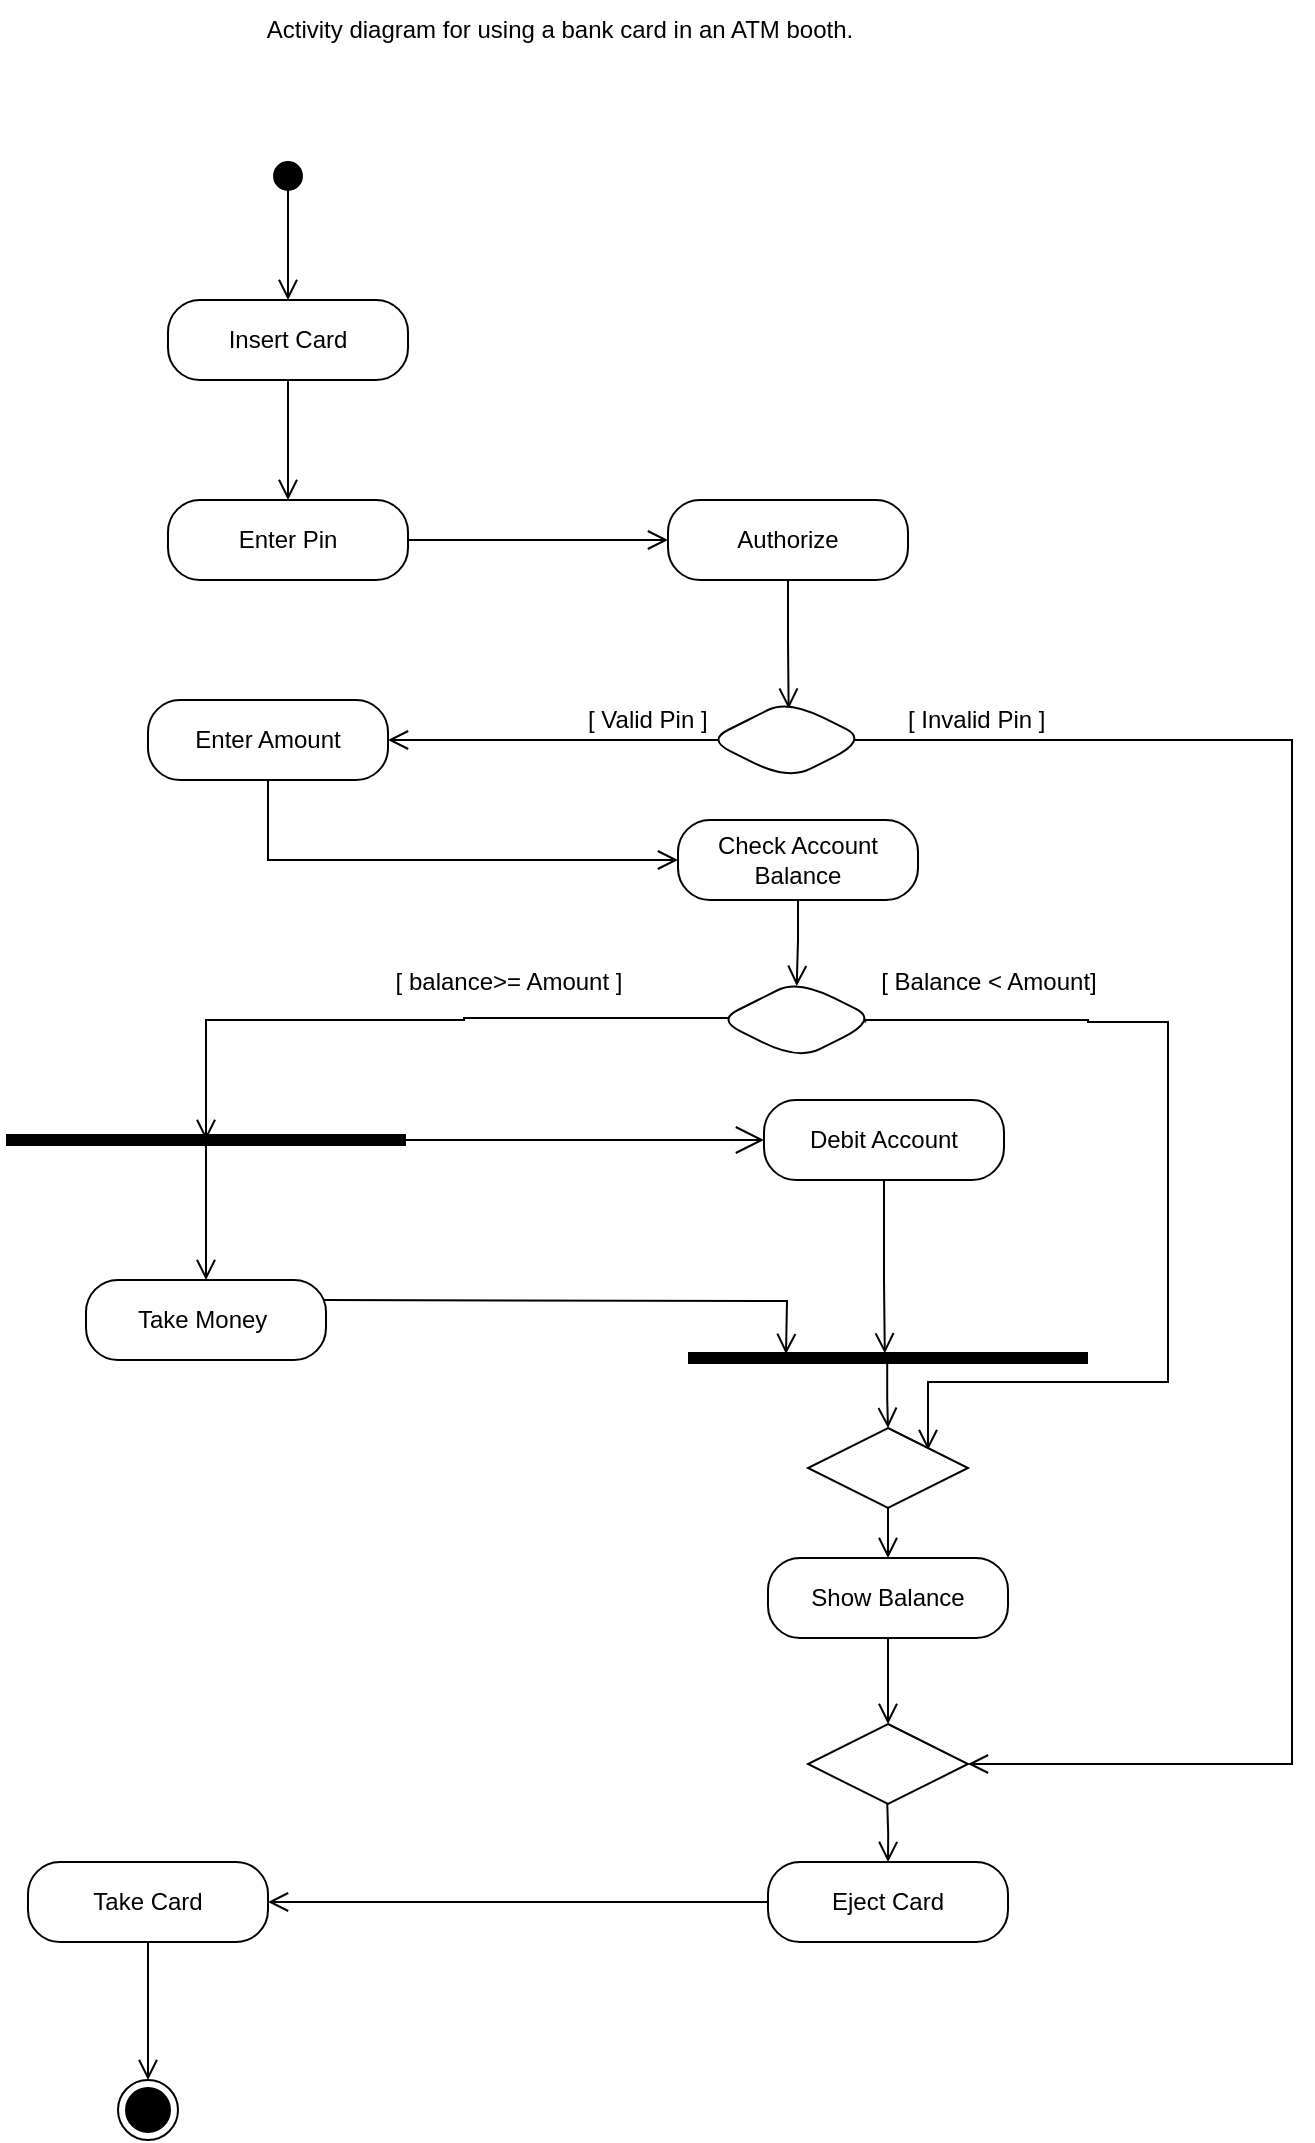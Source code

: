 <mxfile version="25.0.1">
  <diagram name="Page-1" id="gYGNBmSfirt2SsFL4rh4">
    <mxGraphModel dx="1400" dy="575" grid="1" gridSize="10" guides="1" tooltips="1" connect="1" arrows="1" fold="1" page="1" pageScale="1" pageWidth="850" pageHeight="1100" math="0" shadow="0">
      <root>
        <mxCell id="0" />
        <mxCell id="1" parent="0" />
        <mxCell id="4XthW7f6cI7X_NeO6vTp-7" value="" style="html=1;verticalAlign=bottom;startArrow=circle;startFill=1;endArrow=open;startSize=6;endSize=8;curved=0;rounded=0;" edge="1" parent="1">
          <mxGeometry width="80" relative="1" as="geometry">
            <mxPoint x="280" y="90" as="sourcePoint" />
            <mxPoint x="280" y="160" as="targetPoint" />
          </mxGeometry>
        </mxCell>
        <mxCell id="4XthW7f6cI7X_NeO6vTp-12" value="" style="edgeStyle=orthogonalEdgeStyle;html=1;verticalAlign=bottom;endArrow=open;endSize=8;strokeColor=#000000;rounded=0;fontFamily=Helvetica;fontSize=12;fontColor=#000000;" edge="1" source="4XthW7f6cI7X_NeO6vTp-11" parent="1">
          <mxGeometry relative="1" as="geometry">
            <mxPoint x="280" y="260" as="targetPoint" />
          </mxGeometry>
        </mxCell>
        <mxCell id="4XthW7f6cI7X_NeO6vTp-14" value="" style="edgeStyle=orthogonalEdgeStyle;html=1;verticalAlign=bottom;endArrow=open;endSize=8;strokeColor=#000000;rounded=0;fontFamily=Helvetica;fontSize=12;fontColor=#000000;" edge="1" source="4XthW7f6cI7X_NeO6vTp-13" parent="1">
          <mxGeometry relative="1" as="geometry">
            <mxPoint x="470" y="280" as="targetPoint" />
          </mxGeometry>
        </mxCell>
        <mxCell id="4XthW7f6cI7X_NeO6vTp-16" value="" style="edgeStyle=orthogonalEdgeStyle;html=1;verticalAlign=bottom;endArrow=open;endSize=8;strokeColor=#000000;rounded=0;fontFamily=Helvetica;fontSize=12;fontColor=#000000;entryX=0.504;entryY=0.108;entryDx=0;entryDy=0;entryPerimeter=0;" edge="1" source="4XthW7f6cI7X_NeO6vTp-15" parent="1" target="4XthW7f6cI7X_NeO6vTp-17">
          <mxGeometry relative="1" as="geometry">
            <mxPoint x="530" y="360" as="targetPoint" />
          </mxGeometry>
        </mxCell>
        <mxCell id="4XthW7f6cI7X_NeO6vTp-17" value="" style="rhombus;whiteSpace=wrap;html=1;fontColor=#000000;fillColor=#ffffff;strokeColor=#000000;rounded=1;align=center;verticalAlign=middle;arcSize=40;fontFamily=Helvetica;fontSize=12;" vertex="1" parent="1">
          <mxGeometry x="490" y="360" width="80" height="40" as="geometry" />
        </mxCell>
        <mxCell id="4XthW7f6cI7X_NeO6vTp-18" value="" style="edgeStyle=orthogonalEdgeStyle;html=1;verticalAlign=bottom;endArrow=open;endSize=8;strokeColor=#000000;rounded=0;fontFamily=Helvetica;fontSize=12;fontColor=#000000;" edge="1" parent="1" target="4XthW7f6cI7X_NeO6vTp-47">
          <mxGeometry relative="1" as="geometry">
            <mxPoint x="622.4" y="891.6" as="targetPoint" />
            <mxPoint x="570" y="380" as="sourcePoint" />
            <Array as="points">
              <mxPoint x="563" y="380" />
              <mxPoint x="782" y="380" />
              <mxPoint x="782" y="892" />
            </Array>
          </mxGeometry>
        </mxCell>
        <mxCell id="4XthW7f6cI7X_NeO6vTp-19" value="" style="edgeStyle=orthogonalEdgeStyle;html=1;verticalAlign=bottom;endArrow=open;endSize=8;strokeColor=#000000;rounded=0;fontFamily=Helvetica;fontSize=12;fontColor=#000000;exitX=0.067;exitY=0.5;exitDx=0;exitDy=0;exitPerimeter=0;" edge="1" source="4XthW7f6cI7X_NeO6vTp-17" parent="1">
          <mxGeometry x="-1" relative="1" as="geometry">
            <mxPoint x="330" y="380" as="targetPoint" />
          </mxGeometry>
        </mxCell>
        <mxCell id="4XthW7f6cI7X_NeO6vTp-20" value="&lt;span style=&quot;color: rgb(0, 0, 0); font-family: Helvetica; font-size: 12px; font-style: normal; font-variant-ligatures: normal; font-variant-caps: normal; font-weight: 400; letter-spacing: normal; orphans: 2; text-align: left; text-indent: 0px; text-transform: none; widows: 2; word-spacing: 0px; -webkit-text-stroke-width: 0px; white-space: nowrap; background-color: rgb(255, 255, 255); text-decoration-thickness: initial; text-decoration-style: initial; text-decoration-color: initial; display: inline !important; float: none;&quot;&gt;[ Valid Pin ]&lt;/span&gt;" style="text;whiteSpace=wrap;html=1;fontFamily=Helvetica;fontSize=12;fontColor=#000000;" vertex="1" parent="1">
          <mxGeometry x="428" y="356" width="50" height="40" as="geometry" />
        </mxCell>
        <mxCell id="4XthW7f6cI7X_NeO6vTp-21" value="Enter Amount" style="rounded=1;whiteSpace=wrap;html=1;arcSize=40;fontColor=#000000;fillColor=#ffffff;strokeColor=#000000;align=center;verticalAlign=middle;fontFamily=Helvetica;fontSize=12;" vertex="1" parent="1">
          <mxGeometry x="210" y="360" width="120" height="40" as="geometry" />
        </mxCell>
        <mxCell id="4XthW7f6cI7X_NeO6vTp-22" value="" style="edgeStyle=orthogonalEdgeStyle;html=1;verticalAlign=bottom;endArrow=open;endSize=8;strokeColor=#000000;rounded=0;fontFamily=Helvetica;fontSize=12;fontColor=#000000;" edge="1" source="4XthW7f6cI7X_NeO6vTp-21" parent="1" target="4XthW7f6cI7X_NeO6vTp-23">
          <mxGeometry relative="1" as="geometry">
            <mxPoint x="490" y="440" as="targetPoint" />
            <mxPoint x="270" y="410" as="sourcePoint" />
            <Array as="points">
              <mxPoint x="270" y="440" />
            </Array>
          </mxGeometry>
        </mxCell>
        <mxCell id="4XthW7f6cI7X_NeO6vTp-23" value="Check Account&lt;br&gt;Balance" style="rounded=1;whiteSpace=wrap;html=1;arcSize=40;fontColor=#000000;fillColor=#ffffff;strokeColor=#000000;align=center;verticalAlign=middle;fontFamily=Helvetica;fontSize=12;" vertex="1" parent="1">
          <mxGeometry x="475" y="420" width="120" height="40" as="geometry" />
        </mxCell>
        <mxCell id="4XthW7f6cI7X_NeO6vTp-24" value="" style="edgeStyle=orthogonalEdgeStyle;html=1;verticalAlign=bottom;endArrow=open;endSize=8;strokeColor=#000000;rounded=0;fontFamily=Helvetica;fontSize=12;fontColor=#000000;entryX=0.492;entryY=0.075;entryDx=0;entryDy=0;entryPerimeter=0;" edge="1" source="4XthW7f6cI7X_NeO6vTp-23" parent="1" target="4XthW7f6cI7X_NeO6vTp-25">
          <mxGeometry relative="1" as="geometry">
            <mxPoint x="535" y="500" as="targetPoint" />
          </mxGeometry>
        </mxCell>
        <mxCell id="4XthW7f6cI7X_NeO6vTp-25" value="" style="rhombus;whiteSpace=wrap;html=1;fontColor=#000000;fillColor=#ffffff;strokeColor=#000000;rounded=1;align=center;verticalAlign=middle;arcSize=40;fontFamily=Helvetica;fontSize=12;" vertex="1" parent="1">
          <mxGeometry x="495" y="500" width="80" height="40" as="geometry" />
        </mxCell>
        <mxCell id="4XthW7f6cI7X_NeO6vTp-26" value="[ Balance &amp;lt; Amount]" style="edgeStyle=orthogonalEdgeStyle;html=1;verticalAlign=bottom;endArrow=open;endSize=8;strokeColor=#000000;rounded=0;fontFamily=Helvetica;fontSize=12;fontColor=#000000;exitX=0.92;exitY=0.505;exitDx=0;exitDy=0;exitPerimeter=0;" edge="1" parent="1">
          <mxGeometry x="-0.743" y="10" relative="1" as="geometry">
            <mxPoint x="600" y="735" as="targetPoint" />
            <mxPoint x="568.6" y="521.2" as="sourcePoint" />
            <Array as="points">
              <mxPoint x="569" y="520" />
              <mxPoint x="680" y="520" />
              <mxPoint x="680" y="521" />
              <mxPoint x="720" y="521" />
              <mxPoint x="720" y="701" />
              <mxPoint x="600" y="701" />
            </Array>
            <mxPoint as="offset" />
          </mxGeometry>
        </mxCell>
        <mxCell id="4XthW7f6cI7X_NeO6vTp-27" value="[ balance&amp;gt;= Amount ]" style="edgeStyle=orthogonalEdgeStyle;html=1;verticalAlign=bottom;endArrow=open;endSize=8;strokeColor=#000000;rounded=0;fontFamily=Helvetica;fontSize=12;fontColor=#000000;exitX=0.065;exitY=0.476;exitDx=0;exitDy=0;exitPerimeter=0;" edge="1" source="4XthW7f6cI7X_NeO6vTp-25" parent="1">
          <mxGeometry x="-0.316" y="-9" relative="1" as="geometry">
            <mxPoint x="239" y="580" as="targetPoint" />
            <mxPoint x="495" y="520.0" as="sourcePoint" />
            <Array as="points">
              <mxPoint x="368" y="519" />
              <mxPoint x="239" y="520" />
            </Array>
            <mxPoint as="offset" />
          </mxGeometry>
        </mxCell>
        <mxCell id="4XthW7f6cI7X_NeO6vTp-28" value="" style="group" vertex="1" connectable="0" parent="1">
          <mxGeometry x="220" y="160" width="370" height="140" as="geometry" />
        </mxCell>
        <mxCell id="4XthW7f6cI7X_NeO6vTp-11" value="Insert Card" style="rounded=1;whiteSpace=wrap;html=1;arcSize=40;fontColor=#000000;fillColor=#ffffff;strokeColor=#000000;align=center;verticalAlign=middle;fontFamily=Helvetica;fontSize=12;" vertex="1" parent="4XthW7f6cI7X_NeO6vTp-28">
          <mxGeometry width="120" height="40" as="geometry" />
        </mxCell>
        <mxCell id="4XthW7f6cI7X_NeO6vTp-13" value="Enter Pin" style="rounded=1;whiteSpace=wrap;html=1;arcSize=40;fontColor=#000000;fillColor=#ffffff;strokeColor=#000000;align=center;verticalAlign=middle;fontFamily=Helvetica;fontSize=12;movable=1;resizable=1;rotatable=1;deletable=1;editable=1;locked=0;connectable=1;" vertex="1" parent="4XthW7f6cI7X_NeO6vTp-28">
          <mxGeometry y="100" width="120" height="40" as="geometry" />
        </mxCell>
        <mxCell id="4XthW7f6cI7X_NeO6vTp-15" value="Authorize" style="rounded=1;whiteSpace=wrap;html=1;arcSize=40;fontColor=#000000;fillColor=#ffffff;strokeColor=#000000;align=center;verticalAlign=middle;fontFamily=Helvetica;fontSize=12;" vertex="1" parent="4XthW7f6cI7X_NeO6vTp-28">
          <mxGeometry x="250" y="100" width="120" height="40" as="geometry" />
        </mxCell>
        <mxCell id="4XthW7f6cI7X_NeO6vTp-29" value="" style="shape=line;html=1;strokeWidth=6;strokeColor=#000000;pointerEvents=0;align=center;verticalAlign=top;fontFamily=Helvetica;fontSize=12;fontColor=default;fillColor=none;gradientColor=none;" vertex="1" parent="1">
          <mxGeometry x="139" y="575" width="200" height="10" as="geometry" />
        </mxCell>
        <mxCell id="4XthW7f6cI7X_NeO6vTp-30" value="" style="edgeStyle=orthogonalEdgeStyle;html=1;verticalAlign=bottom;endArrow=open;endSize=8;strokeColor=#000000;rounded=0;fontFamily=Helvetica;fontSize=12;fontColor=#000000;" edge="1" parent="1">
          <mxGeometry relative="1" as="geometry">
            <mxPoint x="239" y="650" as="targetPoint" />
            <mxPoint x="239" y="580" as="sourcePoint" />
          </mxGeometry>
        </mxCell>
        <mxCell id="4XthW7f6cI7X_NeO6vTp-32" value="" style="endArrow=open;endFill=1;endSize=12;html=1;rounded=0;fontFamily=Helvetica;fontSize=12;fontColor=default;entryX=0;entryY=0.5;entryDx=0;entryDy=0;exitX=1;exitY=0.5;exitDx=0;exitDy=0;exitPerimeter=0;" edge="1" parent="1" source="4XthW7f6cI7X_NeO6vTp-29" target="4XthW7f6cI7X_NeO6vTp-35">
          <mxGeometry width="160" relative="1" as="geometry">
            <mxPoint x="339" y="574.75" as="sourcePoint" />
            <mxPoint x="499" y="574.75" as="targetPoint" />
          </mxGeometry>
        </mxCell>
        <mxCell id="4XthW7f6cI7X_NeO6vTp-33" value="Take Money&amp;nbsp;" style="rounded=1;whiteSpace=wrap;html=1;arcSize=40;fontColor=#000000;fillColor=#ffffff;strokeColor=#000000;align=center;verticalAlign=middle;fontFamily=Helvetica;fontSize=12;" vertex="1" parent="1">
          <mxGeometry x="179" y="650" width="120" height="40" as="geometry" />
        </mxCell>
        <mxCell id="4XthW7f6cI7X_NeO6vTp-34" value="" style="edgeStyle=orthogonalEdgeStyle;html=1;verticalAlign=bottom;endArrow=open;endSize=8;strokeColor=#000000;rounded=0;fontFamily=Helvetica;fontSize=12;fontColor=#000000;" edge="1" parent="1">
          <mxGeometry relative="1" as="geometry">
            <mxPoint x="529" y="687" as="targetPoint" />
            <mxPoint x="298" y="660" as="sourcePoint" />
          </mxGeometry>
        </mxCell>
        <mxCell id="4XthW7f6cI7X_NeO6vTp-35" value="Debit Account" style="rounded=1;whiteSpace=wrap;html=1;arcSize=40;fontColor=#000000;fillColor=#ffffff;strokeColor=#000000;align=center;verticalAlign=middle;fontFamily=Helvetica;fontSize=12;" vertex="1" parent="1">
          <mxGeometry x="518" y="560" width="120" height="40" as="geometry" />
        </mxCell>
        <mxCell id="4XthW7f6cI7X_NeO6vTp-36" value="" style="edgeStyle=orthogonalEdgeStyle;html=1;verticalAlign=bottom;endArrow=open;endSize=8;strokeColor=#000000;rounded=0;fontFamily=Helvetica;fontSize=12;fontColor=#000000;entryX=0.492;entryY=0.267;entryDx=0;entryDy=0;entryPerimeter=0;" edge="1" source="4XthW7f6cI7X_NeO6vTp-35" parent="1" target="4XthW7f6cI7X_NeO6vTp-37">
          <mxGeometry relative="1" as="geometry">
            <mxPoint x="560" y="660" as="targetPoint" />
            <Array as="points">
              <mxPoint x="578" y="650" />
              <mxPoint x="578" y="650" />
            </Array>
          </mxGeometry>
        </mxCell>
        <mxCell id="4XthW7f6cI7X_NeO6vTp-37" value="" style="shape=line;html=1;strokeWidth=6;strokeColor=#000000;pointerEvents=0;align=center;verticalAlign=top;fontFamily=Helvetica;fontSize=12;fontColor=default;fillColor=none;gradientColor=none;" vertex="1" parent="1">
          <mxGeometry x="480" y="684" width="200" height="10" as="geometry" />
        </mxCell>
        <mxCell id="4XthW7f6cI7X_NeO6vTp-42" value="" style="rhombus;whiteSpace=wrap;html=1;fontColor=#000000;fillColor=#ffffff;strokeColor=#000000;pointerEvents=0;align=center;verticalAlign=top;fontFamily=Helvetica;fontSize=12;" vertex="1" parent="1">
          <mxGeometry x="540" y="724" width="80" height="40" as="geometry" />
        </mxCell>
        <mxCell id="4XthW7f6cI7X_NeO6vTp-44" value="" style="edgeStyle=orthogonalEdgeStyle;html=1;verticalAlign=bottom;endArrow=open;endSize=8;strokeColor=#000000;rounded=0;fontFamily=Helvetica;fontSize=12;fontColor=#000000;" edge="1" source="4XthW7f6cI7X_NeO6vTp-42" parent="1" target="4XthW7f6cI7X_NeO6vTp-45">
          <mxGeometry x="-1" relative="1" as="geometry">
            <mxPoint x="580" y="845" as="targetPoint" />
          </mxGeometry>
        </mxCell>
        <mxCell id="4XthW7f6cI7X_NeO6vTp-45" value="Show Balance" style="rounded=1;whiteSpace=wrap;html=1;arcSize=40;fontColor=#000000;fillColor=#ffffff;strokeColor=#000000;align=center;verticalAlign=middle;fontFamily=Helvetica;fontSize=12;" vertex="1" parent="1">
          <mxGeometry x="520" y="789" width="120" height="40" as="geometry" />
        </mxCell>
        <mxCell id="4XthW7f6cI7X_NeO6vTp-46" value="" style="edgeStyle=orthogonalEdgeStyle;html=1;verticalAlign=bottom;endArrow=open;endSize=8;strokeColor=#000000;rounded=0;fontFamily=Helvetica;fontSize=12;fontColor=#000000;" edge="1" source="4XthW7f6cI7X_NeO6vTp-45" parent="1" target="4XthW7f6cI7X_NeO6vTp-47">
          <mxGeometry relative="1" as="geometry">
            <mxPoint x="580" y="920" as="targetPoint" />
          </mxGeometry>
        </mxCell>
        <mxCell id="4XthW7f6cI7X_NeO6vTp-47" value="" style="rhombus;whiteSpace=wrap;html=1;fontColor=#000000;fillColor=#ffffff;strokeColor=#000000;pointerEvents=0;align=center;verticalAlign=top;fontFamily=Helvetica;fontSize=12;" vertex="1" parent="1">
          <mxGeometry x="540" y="872" width="80" height="40" as="geometry" />
        </mxCell>
        <mxCell id="4XthW7f6cI7X_NeO6vTp-48" value="" style="edgeStyle=orthogonalEdgeStyle;html=1;verticalAlign=bottom;endArrow=open;endSize=8;strokeColor=#000000;rounded=0;fontFamily=Helvetica;fontSize=12;fontColor=#000000;" edge="1" parent="1">
          <mxGeometry relative="1" as="geometry">
            <mxPoint x="580" y="941" as="targetPoint" />
            <mxPoint x="579.64" y="912" as="sourcePoint" />
          </mxGeometry>
        </mxCell>
        <mxCell id="4XthW7f6cI7X_NeO6vTp-49" value="Eject Card" style="rounded=1;whiteSpace=wrap;html=1;arcSize=40;fontColor=#000000;fillColor=#ffffff;strokeColor=#000000;align=center;verticalAlign=middle;fontFamily=Helvetica;fontSize=12;" vertex="1" parent="1">
          <mxGeometry x="520" y="941" width="120" height="40" as="geometry" />
        </mxCell>
        <mxCell id="4XthW7f6cI7X_NeO6vTp-51" value="" style="edgeStyle=orthogonalEdgeStyle;html=1;verticalAlign=bottom;endArrow=open;endSize=8;strokeColor=#000000;rounded=0;fontFamily=Helvetica;fontSize=12;fontColor=#000000;" edge="1" parent="1" source="4XthW7f6cI7X_NeO6vTp-49" target="4XthW7f6cI7X_NeO6vTp-53">
          <mxGeometry relative="1" as="geometry">
            <mxPoint x="270" y="979" as="targetPoint" />
            <mxPoint x="520" y="930" as="sourcePoint" />
          </mxGeometry>
        </mxCell>
        <mxCell id="4XthW7f6cI7X_NeO6vTp-53" value="Take Card" style="rounded=1;whiteSpace=wrap;html=1;arcSize=40;fontColor=#000000;fillColor=#ffffff;strokeColor=#000000;align=center;verticalAlign=middle;fontFamily=Helvetica;fontSize=12;" vertex="1" parent="1">
          <mxGeometry x="150" y="941" width="120" height="40" as="geometry" />
        </mxCell>
        <mxCell id="4XthW7f6cI7X_NeO6vTp-56" value="" style="edgeStyle=orthogonalEdgeStyle;html=1;verticalAlign=bottom;endArrow=open;endSize=8;strokeColor=#000000;rounded=0;fontFamily=Helvetica;fontSize=12;fontColor=#000000;exitX=0.498;exitY=0.633;exitDx=0;exitDy=0;exitPerimeter=0;entryX=0.5;entryY=0;entryDx=0;entryDy=0;" edge="1" parent="1" source="4XthW7f6cI7X_NeO6vTp-37" target="4XthW7f6cI7X_NeO6vTp-42">
          <mxGeometry relative="1" as="geometry">
            <mxPoint x="580" y="718" as="targetPoint" />
            <mxPoint x="579" y="673" as="sourcePoint" />
          </mxGeometry>
        </mxCell>
        <mxCell id="4XthW7f6cI7X_NeO6vTp-58" value="" style="edgeStyle=orthogonalEdgeStyle;html=1;verticalAlign=bottom;endArrow=open;endSize=8;strokeColor=#000000;rounded=0;fontFamily=Helvetica;fontSize=12;fontColor=#000000;" edge="1" parent="1" source="4XthW7f6cI7X_NeO6vTp-53" target="4XthW7f6cI7X_NeO6vTp-55">
          <mxGeometry relative="1" as="geometry">
            <mxPoint x="210" y="1091" as="targetPoint" />
            <mxPoint x="210" y="981" as="sourcePoint" />
          </mxGeometry>
        </mxCell>
        <mxCell id="4XthW7f6cI7X_NeO6vTp-55" value="" style="ellipse;html=1;shape=endState;fillColor=#000000;strokeColor=#000000;pointerEvents=0;align=center;verticalAlign=top;fontFamily=Helvetica;fontSize=12;fontColor=default;" vertex="1" parent="1">
          <mxGeometry x="195" y="1050" width="30" height="30" as="geometry" />
        </mxCell>
        <mxCell id="4XthW7f6cI7X_NeO6vTp-62" value="&lt;span style=&quot;color: rgb(0, 0, 0); font-family: Helvetica; font-size: 12px; font-style: normal; font-variant-ligatures: normal; font-variant-caps: normal; font-weight: 400; letter-spacing: normal; orphans: 2; text-align: left; text-indent: 0px; text-transform: none; widows: 2; word-spacing: 0px; -webkit-text-stroke-width: 0px; white-space: nowrap; background-color: rgb(255, 255, 255); text-decoration-thickness: initial; text-decoration-style: initial; text-decoration-color: initial; display: inline !important; float: none;&quot;&gt;[ Invalid Pin ]&lt;/span&gt;" style="text;whiteSpace=wrap;html=1;fontFamily=Helvetica;fontSize=12;fontColor=#000000;" vertex="1" parent="1">
          <mxGeometry x="588" y="356" width="50" height="40" as="geometry" />
        </mxCell>
        <mxCell id="4XthW7f6cI7X_NeO6vTp-64" value="Activity diagram for using a bank card in an ATM booth." style="text;html=1;align=center;verticalAlign=middle;whiteSpace=wrap;rounded=0;fontFamily=Helvetica;fontSize=12;fontColor=#000000;" vertex="1" parent="1">
          <mxGeometry x="211" y="10" width="410" height="30" as="geometry" />
        </mxCell>
      </root>
    </mxGraphModel>
  </diagram>
</mxfile>
